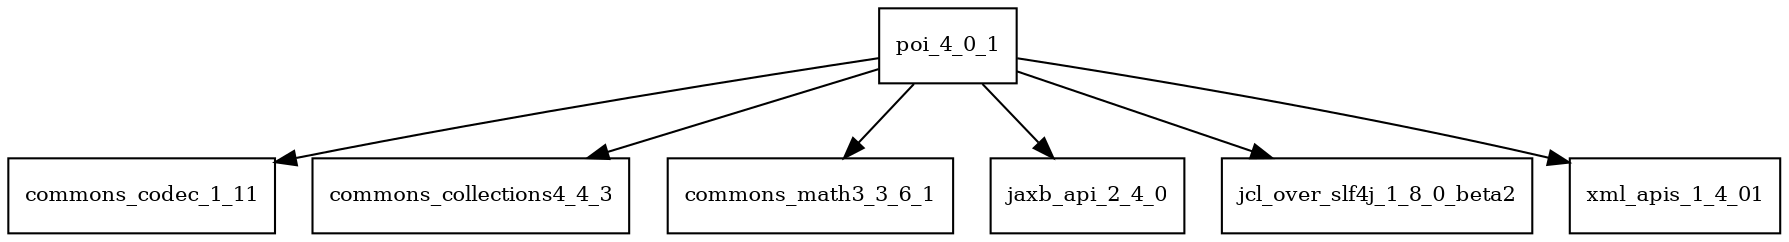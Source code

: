 digraph poi_4_0_1_dependencies {
  node [shape = box, fontsize=10.0];
  poi_4_0_1 -> commons_codec_1_11;
  poi_4_0_1 -> commons_collections4_4_3;
  poi_4_0_1 -> commons_math3_3_6_1;
  poi_4_0_1 -> jaxb_api_2_4_0;
  poi_4_0_1 -> jcl_over_slf4j_1_8_0_beta2;
  poi_4_0_1 -> xml_apis_1_4_01;
}
